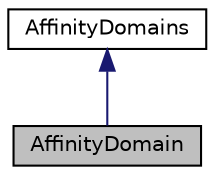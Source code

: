 digraph "AffinityDomain"
{
  edge [fontname="Helvetica",fontsize="10",labelfontname="Helvetica",labelfontsize="10"];
  node [fontname="Helvetica",fontsize="10",shape=record];
  Node1 [label="AffinityDomain",height=0.2,width=0.4,color="black", fillcolor="grey75", style="filled", fontcolor="black"];
  Node2 -> Node1 [dir="back",color="midnightblue",fontsize="10",style="solid",fontname="Helvetica"];
  Node2 [label="AffinityDomains",height=0.2,width=0.4,color="black", fillcolor="white", style="filled",URL="$structAffinityDomains.html",tooltip="The AffinityDomains data structure holds different count variables describing the various system laye..."];
}
